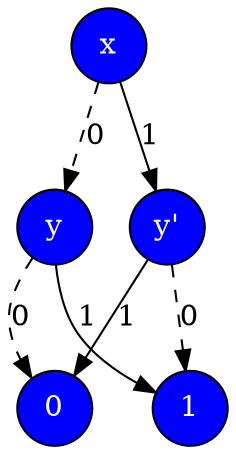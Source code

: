 digraph MyPlan {
  node [shape="circle", style="filled", fillcolor="blue", 
  fontcolor="#FFFFFF", margin="0.01"];
  rankdir="TB";
  
  "x"->"y"->"0" [style="dashed", label="0"];
  "x"->"y'"     [label="1"];
  "y"->"1"      [label="1"];
  "y'"->"1"     [style="dashed", label="0"];
  "y'"->"0"     [label="1"];
}